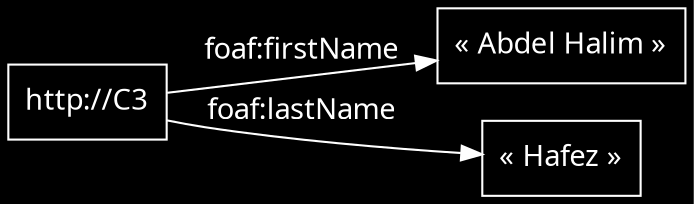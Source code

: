 digraph {
    rankdir=LR
    graph [bgcolor=black]
    node [color=white,fontcolor=white,fontname="American Typewriter",shape=box]
    edge [color=white,fontcolor=white,fontname="American Typewriter"]
    

        "http://C3" -> "« Abdel Halim »" [label="foaf:firstName"]
    "http://C3" -> "« Hafez »" [label="foaf:lastName"]}
